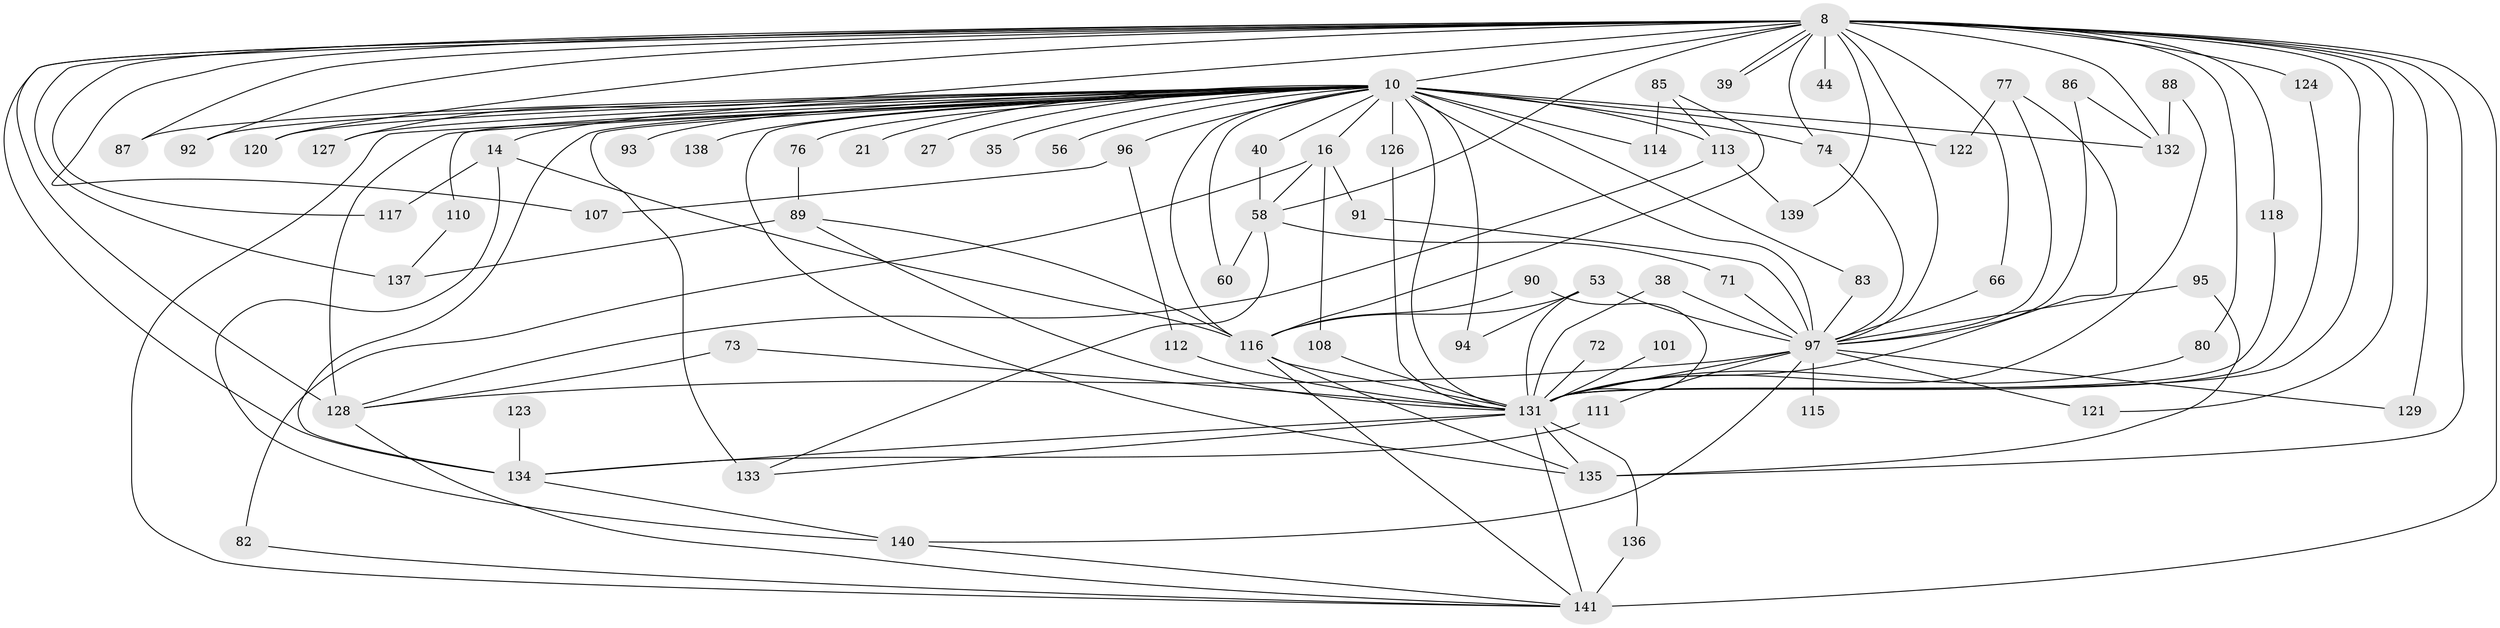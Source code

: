 // original degree distribution, {23: 0.014184397163120567, 21: 0.014184397163120567, 25: 0.0070921985815602835, 31: 0.0070921985815602835, 26: 0.0070921985815602835, 30: 0.0070921985815602835, 19: 0.0070921985815602835, 27: 0.0070921985815602835, 4: 0.06382978723404255, 7: 0.02127659574468085, 5: 0.07092198581560284, 6: 0.028368794326241134, 3: 0.1347517730496454, 2: 0.6028368794326241, 10: 0.0070921985815602835}
// Generated by graph-tools (version 1.1) at 2025/46/03/09/25 04:46:01]
// undirected, 70 vertices, 137 edges
graph export_dot {
graph [start="1"]
  node [color=gray90,style=filled];
  8 [super="+6"];
  10 [super="+7+2"];
  14;
  16 [super="+15"];
  21;
  27;
  35;
  38;
  39;
  40;
  44;
  53 [super="+30+46"];
  56;
  58 [super="+19"];
  60;
  66;
  71;
  72;
  73;
  74 [super="+42"];
  76;
  77;
  80;
  82;
  83;
  85;
  86;
  87;
  88;
  89 [super="+57"];
  90;
  91;
  92;
  93;
  94;
  95;
  96 [super="+54"];
  97 [super="+37+81+84"];
  101;
  107;
  108 [super="+36"];
  110;
  111;
  112;
  113 [super="+45"];
  114 [super="+102"];
  115;
  116 [super="+51+50"];
  117;
  118;
  120;
  121;
  122 [super="+100"];
  123;
  124;
  126 [super="+106"];
  127;
  128 [super="+28+70+125"];
  129;
  131 [super="+99+47+119+109+103"];
  132 [super="+61+62"];
  133 [super="+26"];
  134 [super="+18+25"];
  135 [super="+104+59"];
  136;
  137 [super="+65"];
  138 [super="+67"];
  139;
  140 [super="+34+63"];
  141 [super="+105+130"];
  8 -- 10 [weight=8];
  8 -- 39;
  8 -- 39;
  8 -- 44 [weight=2];
  8 -- 58 [weight=2];
  8 -- 107;
  8 -- 117;
  8 -- 118;
  8 -- 127;
  8 -- 129;
  8 -- 134 [weight=2];
  8 -- 137 [weight=2];
  8 -- 141 [weight=5];
  8 -- 66;
  8 -- 132 [weight=3];
  8 -- 139;
  8 -- 74 [weight=2];
  8 -- 80;
  8 -- 87;
  8 -- 92;
  8 -- 120;
  8 -- 121;
  8 -- 124;
  8 -- 97 [weight=6];
  8 -- 135 [weight=4];
  8 -- 128 [weight=4];
  8 -- 131 [weight=4];
  10 -- 14 [weight=2];
  10 -- 16 [weight=3];
  10 -- 21 [weight=2];
  10 -- 27 [weight=2];
  10 -- 35 [weight=2];
  10 -- 40;
  10 -- 60;
  10 -- 96 [weight=4];
  10 -- 114 [weight=2];
  10 -- 126 [weight=2];
  10 -- 127;
  10 -- 135 [weight=3];
  10 -- 94;
  10 -- 120;
  10 -- 138 [weight=3];
  10 -- 134;
  10 -- 97 [weight=10];
  10 -- 113 [weight=2];
  10 -- 122 [weight=2];
  10 -- 132 [weight=2];
  10 -- 133;
  10 -- 76;
  10 -- 83;
  10 -- 87;
  10 -- 92;
  10 -- 93 [weight=2];
  10 -- 110;
  10 -- 56 [weight=2];
  10 -- 74;
  10 -- 131 [weight=14];
  10 -- 128 [weight=4];
  10 -- 141;
  10 -- 116 [weight=2];
  14 -- 117;
  14 -- 116;
  14 -- 140;
  16 -- 108;
  16 -- 82;
  16 -- 91;
  16 -- 58;
  38 -- 97;
  38 -- 131;
  40 -- 58;
  53 -- 94;
  53 -- 97;
  53 -- 131 [weight=2];
  53 -- 116;
  58 -- 71;
  58 -- 60;
  58 -- 133;
  66 -- 97;
  71 -- 97;
  72 -- 131 [weight=2];
  73 -- 128;
  73 -- 131;
  74 -- 97;
  76 -- 89;
  77 -- 97;
  77 -- 122;
  77 -- 131;
  80 -- 131;
  82 -- 141;
  83 -- 97;
  85 -- 114;
  85 -- 113;
  85 -- 116;
  86 -- 97;
  86 -- 132;
  88 -- 132;
  88 -- 131;
  89 -- 137;
  89 -- 131 [weight=2];
  89 -- 116;
  90 -- 131;
  90 -- 116;
  91 -- 97;
  95 -- 97;
  95 -- 135;
  96 -- 112;
  96 -- 107;
  97 -- 129;
  97 -- 111;
  97 -- 115 [weight=2];
  97 -- 121;
  97 -- 131 [weight=10];
  97 -- 128 [weight=2];
  97 -- 140;
  101 -- 131 [weight=2];
  108 -- 131 [weight=2];
  110 -- 137;
  111 -- 134;
  112 -- 131;
  113 -- 139;
  113 -- 128;
  116 -- 135;
  116 -- 131;
  116 -- 141;
  118 -- 131;
  123 -- 134;
  124 -- 131;
  126 -- 131;
  128 -- 141;
  131 -- 133;
  131 -- 134;
  131 -- 136;
  131 -- 141;
  131 -- 135;
  134 -- 140;
  136 -- 141;
  140 -- 141;
}
